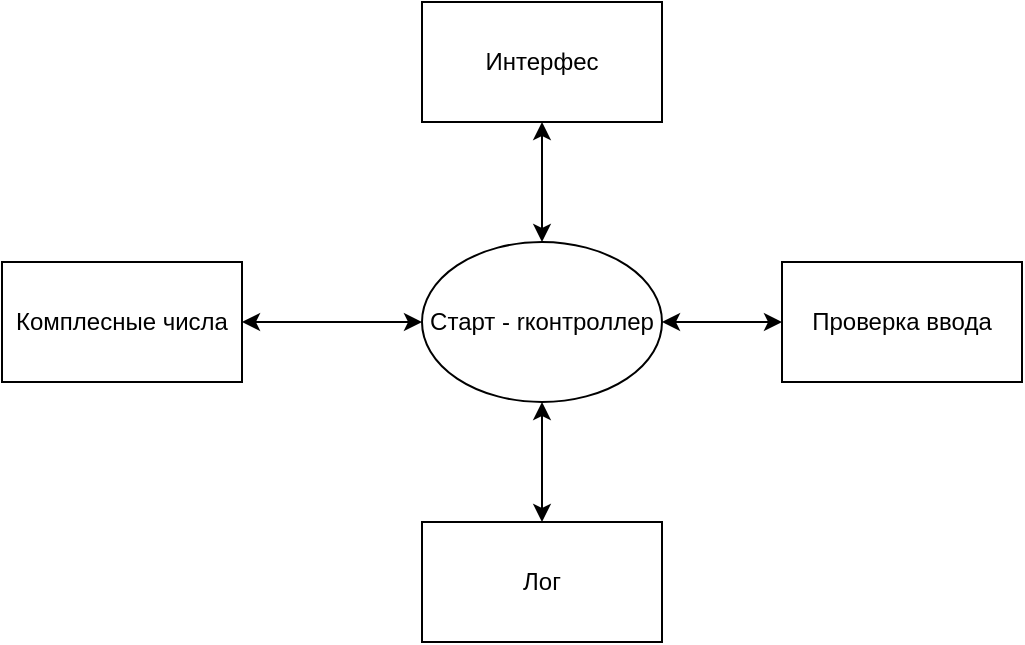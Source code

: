 <mxfile>
    <diagram id="VdFe1BMg5Hd8DPw4VNc6" name="Page-1">
        <mxGraphModel dx="642" dy="360" grid="1" gridSize="10" guides="1" tooltips="1" connect="1" arrows="1" fold="1" page="1" pageScale="1" pageWidth="850" pageHeight="1100" math="0" shadow="0">
            <root>
                <mxCell id="0"/>
                <mxCell id="1" parent="0"/>
                <mxCell id="2" value="Старт - rконтроллер" style="ellipse;whiteSpace=wrap;html=1;" parent="1" vertex="1">
                    <mxGeometry x="250" y="140" width="120" height="80" as="geometry"/>
                </mxCell>
                <mxCell id="3" value="Интерфес" style="rounded=0;whiteSpace=wrap;html=1;" parent="1" vertex="1">
                    <mxGeometry x="250" y="20" width="120" height="60" as="geometry"/>
                </mxCell>
                <mxCell id="6" value="Комплесные числа" style="rounded=0;whiteSpace=wrap;html=1;" parent="1" vertex="1">
                    <mxGeometry x="40" y="150" width="120" height="60" as="geometry"/>
                </mxCell>
                <mxCell id="11" value="Лог" style="rounded=0;whiteSpace=wrap;html=1;" parent="1" vertex="1">
                    <mxGeometry x="250" y="280" width="120" height="60" as="geometry"/>
                </mxCell>
                <mxCell id="18" value="" style="endArrow=classic;startArrow=classic;html=1;entryX=0.5;entryY=1;entryDx=0;entryDy=0;exitX=0.5;exitY=0;exitDx=0;exitDy=0;" parent="1" source="2" target="3" edge="1">
                    <mxGeometry width="50" height="50" relative="1" as="geometry">
                        <mxPoint x="80" y="230" as="sourcePoint"/>
                        <mxPoint x="130" y="180" as="targetPoint"/>
                    </mxGeometry>
                </mxCell>
                <mxCell id="21" value="" style="endArrow=classic;startArrow=classic;html=1;exitX=1;exitY=0.5;exitDx=0;exitDy=0;" parent="1" source="6" edge="1">
                    <mxGeometry width="50" height="50" relative="1" as="geometry">
                        <mxPoint x="180" y="300" as="sourcePoint"/>
                        <mxPoint x="250" y="180" as="targetPoint"/>
                    </mxGeometry>
                </mxCell>
                <mxCell id="26" value="Проверка ввода" style="rounded=0;whiteSpace=wrap;html=1;" parent="1" vertex="1">
                    <mxGeometry x="430" y="150" width="120" height="60" as="geometry"/>
                </mxCell>
                <mxCell id="27" value="" style="endArrow=classic;startArrow=classic;html=1;entryX=0;entryY=0.5;entryDx=0;entryDy=0;exitX=1;exitY=0.5;exitDx=0;exitDy=0;" parent="1" source="2" target="26" edge="1">
                    <mxGeometry width="50" height="50" relative="1" as="geometry">
                        <mxPoint x="80" y="230" as="sourcePoint"/>
                        <mxPoint x="130" y="180" as="targetPoint"/>
                    </mxGeometry>
                </mxCell>
                <mxCell id="28" value="" style="endArrow=classic;startArrow=classic;html=1;entryX=0.5;entryY=1;entryDx=0;entryDy=0;exitX=0.5;exitY=0;exitDx=0;exitDy=0;" parent="1" source="11" target="2" edge="1">
                    <mxGeometry width="50" height="50" relative="1" as="geometry">
                        <mxPoint x="290" y="270" as="sourcePoint"/>
                        <mxPoint x="340" y="220" as="targetPoint"/>
                    </mxGeometry>
                </mxCell>
            </root>
        </mxGraphModel>
    </diagram>
</mxfile>